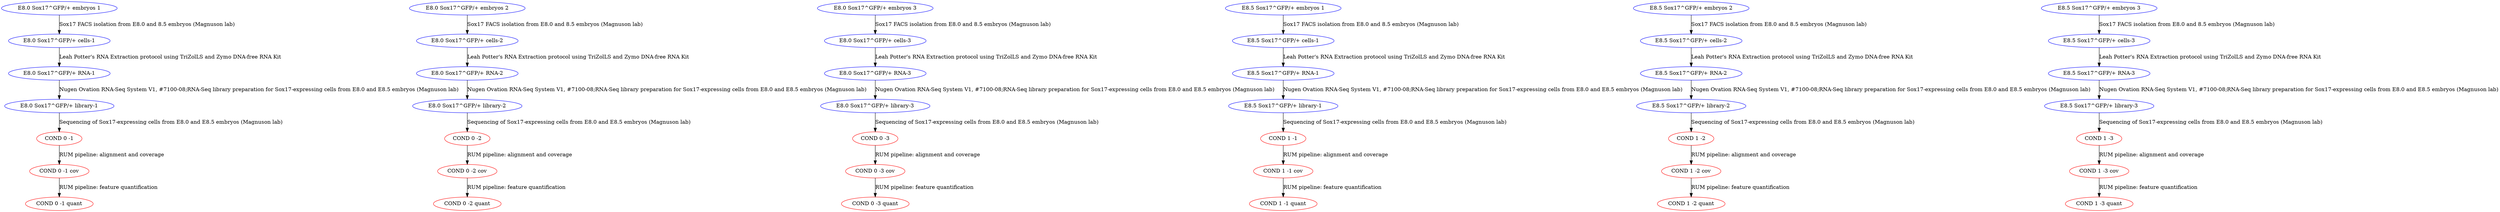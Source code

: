 digraph graphname {
1245 [color = blue, label="E8.0 Sox17^GFP/+ RNA-1"]
1246 [color = blue, label="E8.0 Sox17^GFP/+ library-1"]
1247 [color = red, label="COND 0 -1"]
1248 [color = red, label="COND 0 -1 cov"]
1249 [color = red, label="COND 0 -1 quant"]
1250 [color = blue, label="E8.0 Sox17^GFP/+ embryos 2"]
1251 [color = blue, label="E8.0 Sox17^GFP/+ cells-2"]
1252 [color = blue, label="E8.0 Sox17^GFP/+ RNA-2"]
1253 [color = blue, label="E8.0 Sox17^GFP/+ library-2"]
1254 [color = red, label="COND 0 -2"]
1255 [color = red, label="COND 0 -2 cov"]
1256 [color = red, label="COND 0 -2 quant"]
1257 [color = blue, label="E8.0 Sox17^GFP/+ embryos 3"]
1258 [color = blue, label="E8.0 Sox17^GFP/+ cells-3"]
1259 [color = blue, label="E8.0 Sox17^GFP/+ RNA-3"]
1260 [color = blue, label="E8.0 Sox17^GFP/+ library-3"]
1261 [color = red, label="COND 0 -3"]
1262 [color = red, label="COND 0 -3 cov"]
1263 [color = red, label="COND 0 -3 quant"]
1264 [color = blue, label="E8.5 Sox17^GFP/+ embryos 1"]
1265 [color = blue, label="E8.5 Sox17^GFP/+ cells-1"]
1266 [color = blue, label="E8.5 Sox17^GFP/+ RNA-1"]
1267 [color = blue, label="E8.5 Sox17^GFP/+ library-1"]
1268 [color = red, label="COND 1 -1"]
1269 [color = red, label="COND 1 -1 cov"]
1270 [color = red, label="COND 1 -1 quant"]
1271 [color = blue, label="E8.5 Sox17^GFP/+ embryos 2"]
1272 [color = blue, label="E8.5 Sox17^GFP/+ cells-2"]
1273 [color = blue, label="E8.5 Sox17^GFP/+ RNA-2"]
1274 [color = blue, label="E8.5 Sox17^GFP/+ library-2"]
1275 [color = red, label="COND 1 -2"]
1276 [color = red, label="COND 1 -2 cov"]
1277 [color = red, label="COND 1 -2 quant"]
1278 [color = blue, label="E8.5 Sox17^GFP/+ embryos 3"]
1279 [color = blue, label="E8.5 Sox17^GFP/+ cells-3"]
1280 [color = blue, label="E8.5 Sox17^GFP/+ RNA-3"]
1281 [color = blue, label="E8.5 Sox17^GFP/+ library-3"]
1282 [color = red, label="COND 1 -3"]
1283 [color = red, label="COND 1 -3 cov"]
1284 [color = red, label="COND 1 -3 quant"]
1243 [color = blue, label="E8.0 Sox17^GFP/+ embryos 1"]
1244 [color = blue, label="E8.0 Sox17^GFP/+ cells-1"]
1245->1246[label="Nugen Ovation RNA-Seq System V1, #7100-08;RNA-Seq library preparation for Sox17-expressing cells from E8.0 and E8.5 embryos (Magnuson lab)"]
1246->1247[label="Sequencing of Sox17-expressing cells from E8.0 and E8.5 embryos (Magnuson lab)"]
1247->1248[label="RUM pipeline: alignment and coverage"]
1248->1249[label="RUM pipeline: feature quantification"]
1250->1251[label="Sox17 FACS isolation from E8.0 and 8.5 embryos (Magnuson lab)"]
1251->1252[label="Leah Potter's RNA Extraction protocol using TriZolLS and Zymo DNA-free RNA Kit"]
1252->1253[label="Nugen Ovation RNA-Seq System V1, #7100-08;RNA-Seq library preparation for Sox17-expressing cells from E8.0 and E8.5 embryos (Magnuson lab)"]
1253->1254[label="Sequencing of Sox17-expressing cells from E8.0 and E8.5 embryos (Magnuson lab)"]
1254->1255[label="RUM pipeline: alignment and coverage"]
1255->1256[label="RUM pipeline: feature quantification"]
1257->1258[label="Sox17 FACS isolation from E8.0 and 8.5 embryos (Magnuson lab)"]
1258->1259[label="Leah Potter's RNA Extraction protocol using TriZolLS and Zymo DNA-free RNA Kit"]
1259->1260[label="Nugen Ovation RNA-Seq System V1, #7100-08;RNA-Seq library preparation for Sox17-expressing cells from E8.0 and E8.5 embryos (Magnuson lab)"]
1260->1261[label="Sequencing of Sox17-expressing cells from E8.0 and E8.5 embryos (Magnuson lab)"]
1261->1262[label="RUM pipeline: alignment and coverage"]
1262->1263[label="RUM pipeline: feature quantification"]
1264->1265[label="Sox17 FACS isolation from E8.0 and 8.5 embryos (Magnuson lab)"]
1265->1266[label="Leah Potter's RNA Extraction protocol using TriZolLS and Zymo DNA-free RNA Kit"]
1266->1267[label="Nugen Ovation RNA-Seq System V1, #7100-08;RNA-Seq library preparation for Sox17-expressing cells from E8.0 and E8.5 embryos (Magnuson lab)"]
1267->1268[label="Sequencing of Sox17-expressing cells from E8.0 and E8.5 embryos (Magnuson lab)"]
1268->1269[label="RUM pipeline: alignment and coverage"]
1269->1270[label="RUM pipeline: feature quantification"]
1271->1272[label="Sox17 FACS isolation from E8.0 and 8.5 embryos (Magnuson lab)"]
1272->1273[label="Leah Potter's RNA Extraction protocol using TriZolLS and Zymo DNA-free RNA Kit"]
1273->1274[label="Nugen Ovation RNA-Seq System V1, #7100-08;RNA-Seq library preparation for Sox17-expressing cells from E8.0 and E8.5 embryos (Magnuson lab)"]
1274->1275[label="Sequencing of Sox17-expressing cells from E8.0 and E8.5 embryos (Magnuson lab)"]
1275->1276[label="RUM pipeline: alignment and coverage"]
1276->1277[label="RUM pipeline: feature quantification"]
1278->1279[label="Sox17 FACS isolation from E8.0 and 8.5 embryos (Magnuson lab)"]
1279->1280[label="Leah Potter's RNA Extraction protocol using TriZolLS and Zymo DNA-free RNA Kit"]
1280->1281[label="Nugen Ovation RNA-Seq System V1, #7100-08;RNA-Seq library preparation for Sox17-expressing cells from E8.0 and E8.5 embryos (Magnuson lab)"]
1281->1282[label="Sequencing of Sox17-expressing cells from E8.0 and E8.5 embryos (Magnuson lab)"]
1282->1283[label="RUM pipeline: alignment and coverage"]
1283->1284[label="RUM pipeline: feature quantification"]
1243->1244[label="Sox17 FACS isolation from E8.0 and 8.5 embryos (Magnuson lab)"]
1244->1245[label="Leah Potter's RNA Extraction protocol using TriZolLS and Zymo DNA-free RNA Kit"]
}